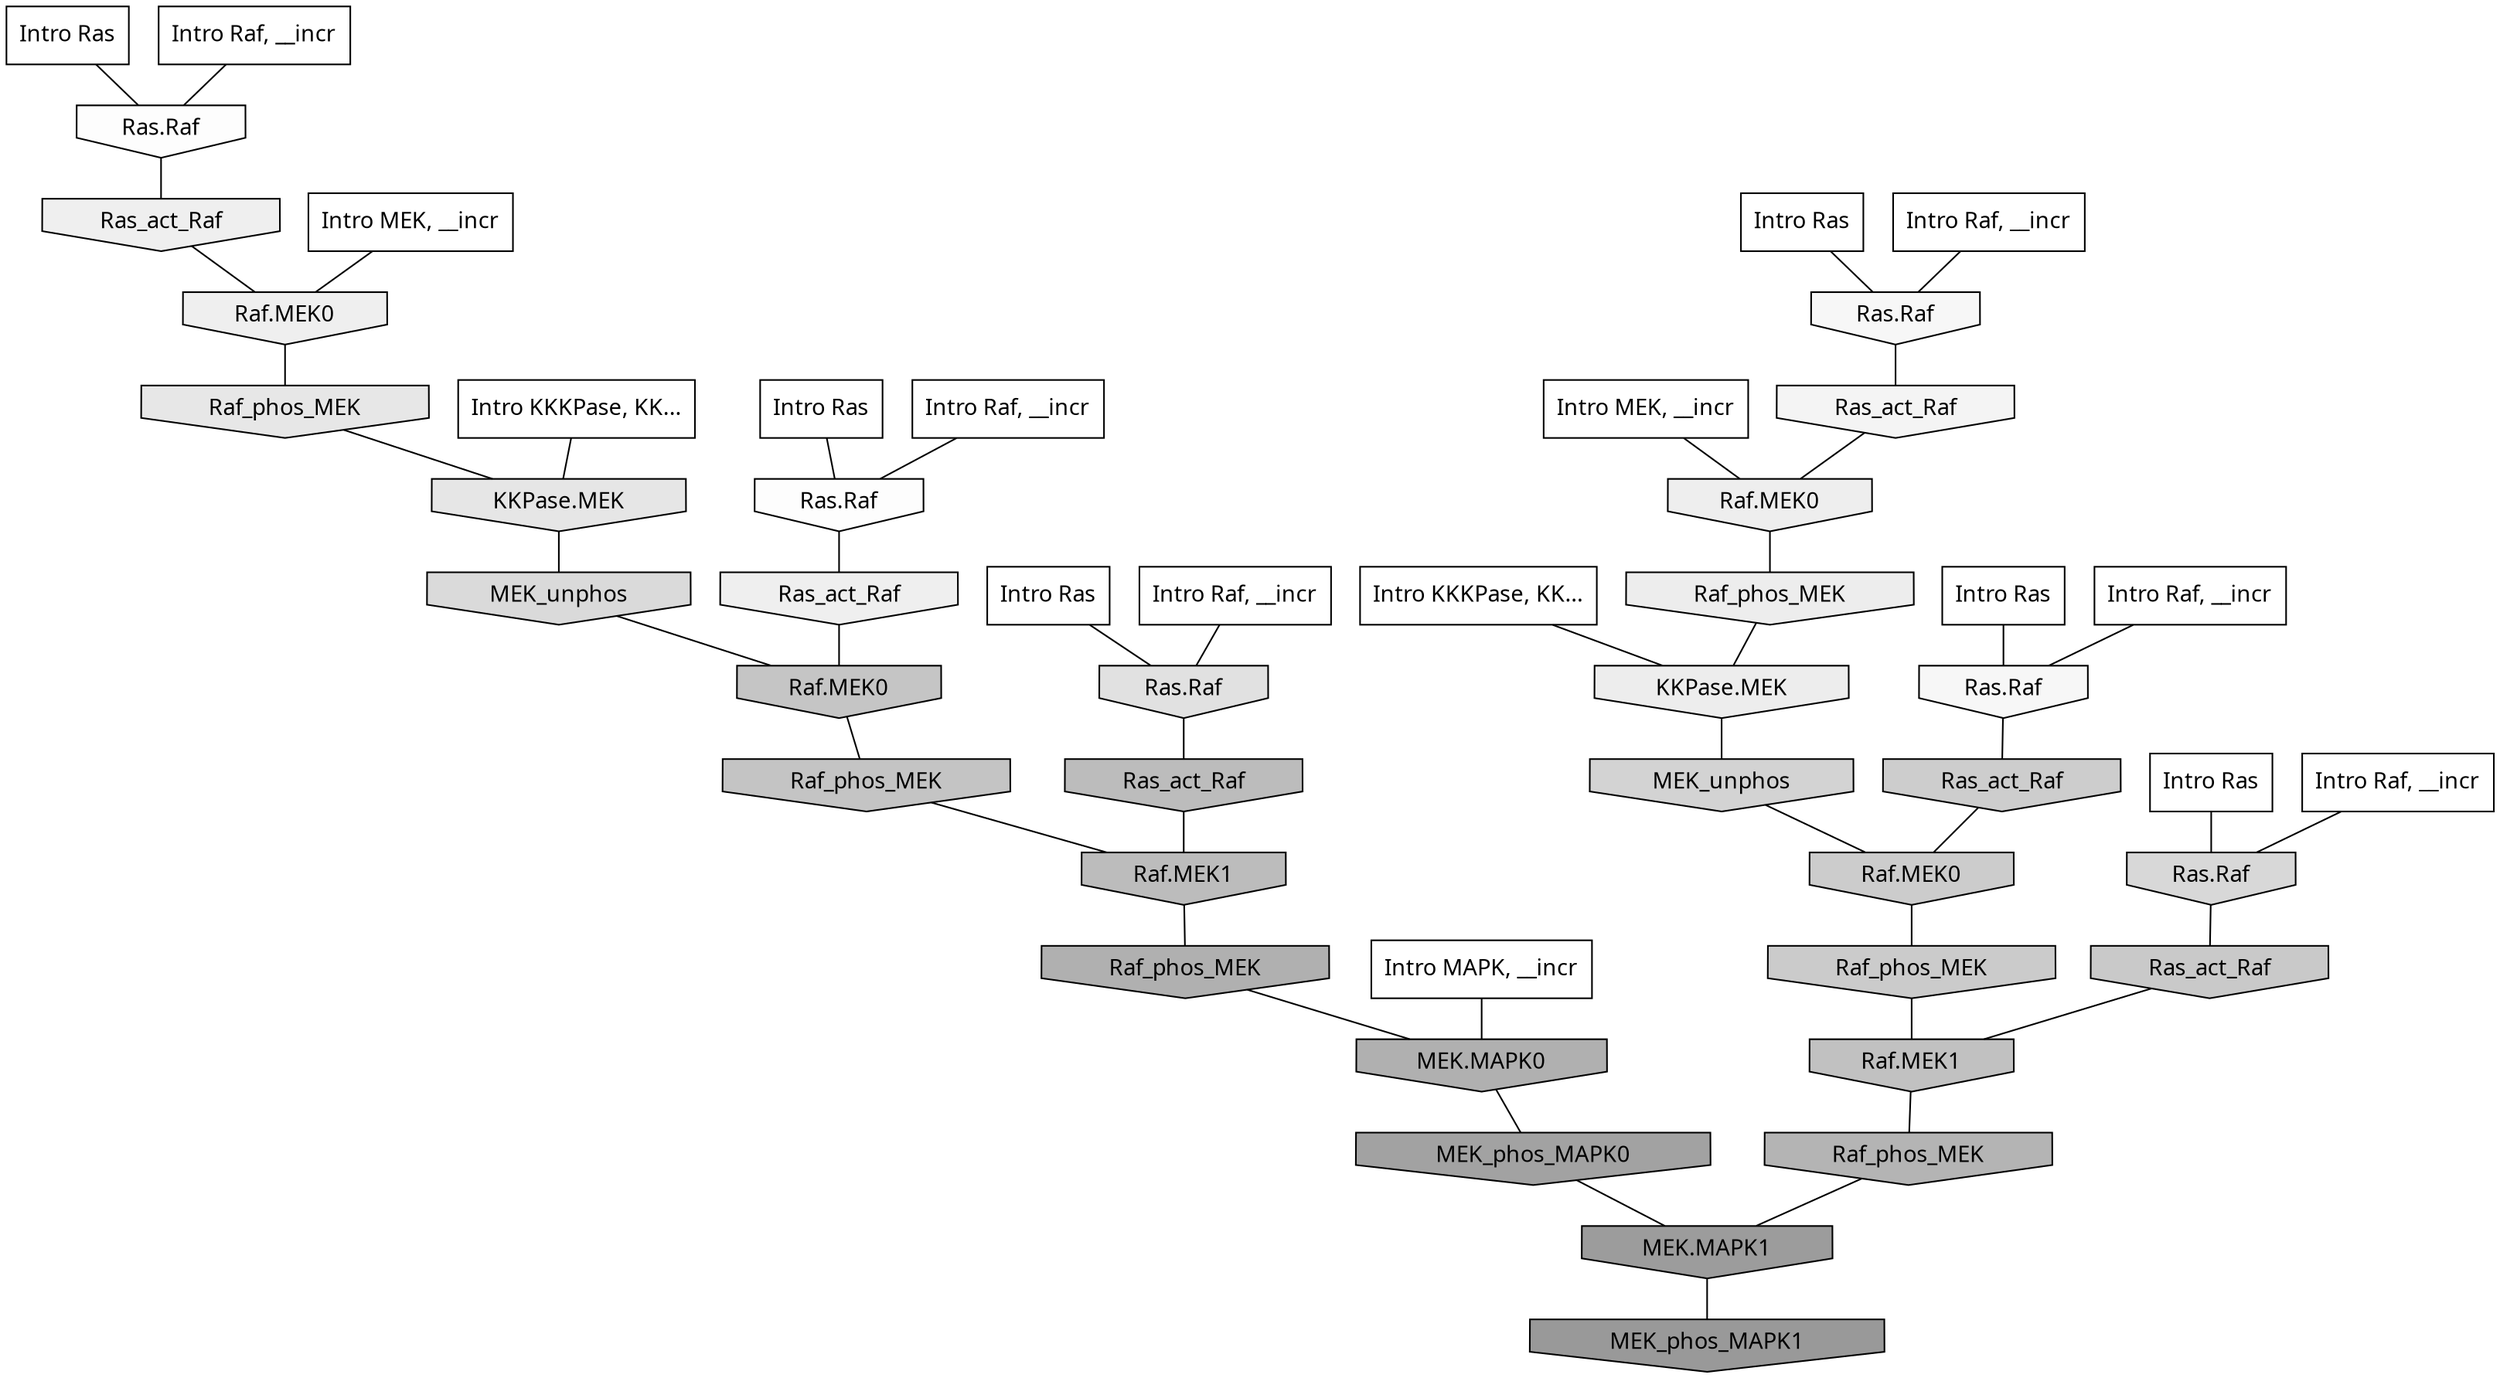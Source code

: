 digraph G{
  rankdir="TB";
  ranksep=0.30;
  node [fontname="CMU Serif"];
  edge [fontname="CMU Serif"];
  
  1 [label="Intro Ras", shape=rectangle, style=filled, fillcolor="0.000 0.000 1.000"]
  
  8 [label="Intro Ras", shape=rectangle, style=filled, fillcolor="0.000 0.000 1.000"]
  
  15 [label="Intro Ras", shape=rectangle, style=filled, fillcolor="0.000 0.000 1.000"]
  
  16 [label="Intro Ras", shape=rectangle, style=filled, fillcolor="0.000 0.000 1.000"]
  
  28 [label="Intro Ras", shape=rectangle, style=filled, fillcolor="0.000 0.000 1.000"]
  
  80 [label="Intro Ras", shape=rectangle, style=filled, fillcolor="0.000 0.000 1.000"]
  
  171 [label="Intro Raf, __incr", shape=rectangle, style=filled, fillcolor="0.000 0.000 1.000"]
  
  315 [label="Intro Raf, __incr", shape=rectangle, style=filled, fillcolor="0.000 0.000 1.000"]
  
  754 [label="Intro Raf, __incr", shape=rectangle, style=filled, fillcolor="0.000 0.000 1.000"]
  
  798 [label="Intro Raf, __incr", shape=rectangle, style=filled, fillcolor="0.000 0.000 1.000"]
  
  800 [label="Intro Raf, __incr", shape=rectangle, style=filled, fillcolor="0.000 0.000 1.000"]
  
  888 [label="Intro Raf, __incr", shape=rectangle, style=filled, fillcolor="0.000 0.000 1.000"]
  
  1731 [label="Intro MEK, __incr", shape=rectangle, style=filled, fillcolor="0.000 0.000 1.000"]
  
  1771 [label="Intro MEK, __incr", shape=rectangle, style=filled, fillcolor="0.000 0.000 1.000"]
  
  2161 [label="Intro MAPK, __incr", shape=rectangle, style=filled, fillcolor="0.000 0.000 1.000"]
  
  3140 [label="Intro KKKPase, KK...", shape=rectangle, style=filled, fillcolor="0.000 0.000 1.000"]
  
  3180 [label="Intro KKKPase, KK...", shape=rectangle, style=filled, fillcolor="0.000 0.000 1.000"]
  
  3370 [label="Ras.Raf", shape=invhouse, style=filled, fillcolor="0.000 0.000 0.990"]
  
  3382 [label="Ras.Raf", shape=invhouse, style=filled, fillcolor="0.000 0.000 0.989"]
  
  3511 [label="Ras.Raf", shape=invhouse, style=filled, fillcolor="0.000 0.000 0.968"]
  
  3530 [label="Ras.Raf", shape=invhouse, style=filled, fillcolor="0.000 0.000 0.966"]
  
  3631 [label="Ras_act_Raf", shape=invhouse, style=filled, fillcolor="0.000 0.000 0.955"]
  
  3841 [label="Ras_act_Raf", shape=invhouse, style=filled, fillcolor="0.000 0.000 0.937"]
  
  3858 [label="Ras_act_Raf", shape=invhouse, style=filled, fillcolor="0.000 0.000 0.936"]
  
  3861 [label="Raf.MEK0", shape=invhouse, style=filled, fillcolor="0.000 0.000 0.936"]
  
  3917 [label="Raf.MEK0", shape=invhouse, style=filled, fillcolor="0.000 0.000 0.932"]
  
  3995 [label="Raf_phos_MEK", shape=invhouse, style=filled, fillcolor="0.000 0.000 0.928"]
  
  4016 [label="KKPase.MEK", shape=invhouse, style=filled, fillcolor="0.000 0.000 0.927"]
  
  4320 [label="Raf_phos_MEK", shape=invhouse, style=filled, fillcolor="0.000 0.000 0.903"]
  
  4352 [label="KKPase.MEK", shape=invhouse, style=filled, fillcolor="0.000 0.000 0.902"]
  
  4729 [label="Ras.Raf", shape=invhouse, style=filled, fillcolor="0.000 0.000 0.880"]
  
  5190 [label="MEK_unphos", shape=invhouse, style=filled, fillcolor="0.000 0.000 0.852"]
  
  5297 [label="Ras.Raf", shape=invhouse, style=filled, fillcolor="0.000 0.000 0.846"]
  
  5630 [label="MEK_unphos", shape=invhouse, style=filled, fillcolor="0.000 0.000 0.827"]
  
  6119 [label="Ras_act_Raf", shape=invhouse, style=filled, fillcolor="0.000 0.000 0.802"]
  
  6163 [label="Raf.MEK0", shape=invhouse, style=filled, fillcolor="0.000 0.000 0.800"]
  
  6263 [label="Raf_phos_MEK", shape=invhouse, style=filled, fillcolor="0.000 0.000 0.796"]
  
  6512 [label="Ras_act_Raf", shape=invhouse, style=filled, fillcolor="0.000 0.000 0.786"]
  
  6889 [label="Raf.MEK0", shape=invhouse, style=filled, fillcolor="0.000 0.000 0.772"]
  
  7000 [label="Raf_phos_MEK", shape=invhouse, style=filled, fillcolor="0.000 0.000 0.768"]
  
  7393 [label="Raf.MEK1", shape=invhouse, style=filled, fillcolor="0.000 0.000 0.756"]
  
  8052 [label="Ras_act_Raf", shape=invhouse, style=filled, fillcolor="0.000 0.000 0.735"]
  
  8054 [label="Raf.MEK1", shape=invhouse, style=filled, fillcolor="0.000 0.000 0.735"]
  
  9056 [label="Raf_phos_MEK", shape=invhouse, style=filled, fillcolor="0.000 0.000 0.705"]
  
  9898 [label="Raf_phos_MEK", shape=invhouse, style=filled, fillcolor="0.000 0.000 0.688"]
  
  9902 [label="MEK.MAPK0", shape=invhouse, style=filled, fillcolor="0.000 0.000 0.688"]
  
  12847 [label="MEK_phos_MAPK0", shape=invhouse, style=filled, fillcolor="0.000 0.000 0.634"]
  
  14327 [label="MEK.MAPK1", shape=invhouse, style=filled, fillcolor="0.000 0.000 0.613"]
  
  15228 [label="MEK_phos_MAPK1", shape=invhouse, style=filled, fillcolor="0.000 0.000 0.600"]
  
  
  14327 -> 15228 [dir=none, color="0.000 0.000 0.000"] 
  12847 -> 14327 [dir=none, color="0.000 0.000 0.000"] 
  9902 -> 12847 [dir=none, color="0.000 0.000 0.000"] 
  9898 -> 9902 [dir=none, color="0.000 0.000 0.000"] 
  9056 -> 14327 [dir=none, color="0.000 0.000 0.000"] 
  8054 -> 9898 [dir=none, color="0.000 0.000 0.000"] 
  8052 -> 8054 [dir=none, color="0.000 0.000 0.000"] 
  7393 -> 9056 [dir=none, color="0.000 0.000 0.000"] 
  7000 -> 8054 [dir=none, color="0.000 0.000 0.000"] 
  6889 -> 7000 [dir=none, color="0.000 0.000 0.000"] 
  6512 -> 7393 [dir=none, color="0.000 0.000 0.000"] 
  6263 -> 7393 [dir=none, color="0.000 0.000 0.000"] 
  6163 -> 6263 [dir=none, color="0.000 0.000 0.000"] 
  6119 -> 6163 [dir=none, color="0.000 0.000 0.000"] 
  5630 -> 6163 [dir=none, color="0.000 0.000 0.000"] 
  5297 -> 6512 [dir=none, color="0.000 0.000 0.000"] 
  5190 -> 6889 [dir=none, color="0.000 0.000 0.000"] 
  4729 -> 8052 [dir=none, color="0.000 0.000 0.000"] 
  4352 -> 5190 [dir=none, color="0.000 0.000 0.000"] 
  4320 -> 4352 [dir=none, color="0.000 0.000 0.000"] 
  4016 -> 5630 [dir=none, color="0.000 0.000 0.000"] 
  3995 -> 4016 [dir=none, color="0.000 0.000 0.000"] 
  3917 -> 3995 [dir=none, color="0.000 0.000 0.000"] 
  3861 -> 4320 [dir=none, color="0.000 0.000 0.000"] 
  3858 -> 3861 [dir=none, color="0.000 0.000 0.000"] 
  3841 -> 6889 [dir=none, color="0.000 0.000 0.000"] 
  3631 -> 3917 [dir=none, color="0.000 0.000 0.000"] 
  3530 -> 6119 [dir=none, color="0.000 0.000 0.000"] 
  3511 -> 3631 [dir=none, color="0.000 0.000 0.000"] 
  3382 -> 3841 [dir=none, color="0.000 0.000 0.000"] 
  3370 -> 3858 [dir=none, color="0.000 0.000 0.000"] 
  3180 -> 4016 [dir=none, color="0.000 0.000 0.000"] 
  3140 -> 4352 [dir=none, color="0.000 0.000 0.000"] 
  2161 -> 9902 [dir=none, color="0.000 0.000 0.000"] 
  1771 -> 3917 [dir=none, color="0.000 0.000 0.000"] 
  1731 -> 3861 [dir=none, color="0.000 0.000 0.000"] 
  888 -> 3370 [dir=none, color="0.000 0.000 0.000"] 
  800 -> 3382 [dir=none, color="0.000 0.000 0.000"] 
  798 -> 5297 [dir=none, color="0.000 0.000 0.000"] 
  754 -> 4729 [dir=none, color="0.000 0.000 0.000"] 
  315 -> 3511 [dir=none, color="0.000 0.000 0.000"] 
  171 -> 3530 [dir=none, color="0.000 0.000 0.000"] 
  80 -> 4729 [dir=none, color="0.000 0.000 0.000"] 
  28 -> 3511 [dir=none, color="0.000 0.000 0.000"] 
  16 -> 3530 [dir=none, color="0.000 0.000 0.000"] 
  15 -> 5297 [dir=none, color="0.000 0.000 0.000"] 
  8 -> 3382 [dir=none, color="0.000 0.000 0.000"] 
  1 -> 3370 [dir=none, color="0.000 0.000 0.000"] 
  
  }
